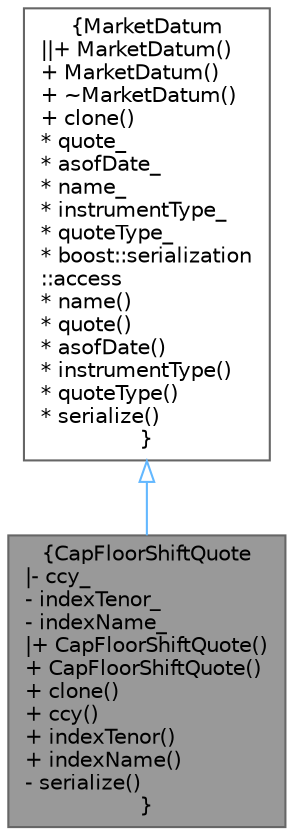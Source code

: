 digraph "CapFloorShiftQuote"
{
 // INTERACTIVE_SVG=YES
 // LATEX_PDF_SIZE
  bgcolor="transparent";
  edge [fontname=Helvetica,fontsize=10,labelfontname=Helvetica,labelfontsize=10];
  node [fontname=Helvetica,fontsize=10,shape=box,height=0.2,width=0.4];
  Node1 [label="{CapFloorShiftQuote\n|- ccy_\l- indexTenor_\l- indexName_\l|+ CapFloorShiftQuote()\l+ CapFloorShiftQuote()\l+ clone()\l+ ccy()\l+ indexTenor()\l+ indexName()\l- serialize()\l}",height=0.2,width=0.4,color="gray40", fillcolor="grey60", style="filled", fontcolor="black",tooltip="Shift data class (for SLN cap/floor volatilities)"];
  Node2 -> Node1 [dir="back",color="steelblue1",style="solid",arrowtail="onormal"];
  Node2 [label="{MarketDatum\n||+ MarketDatum()\l+ MarketDatum()\l+ ~MarketDatum()\l+ clone()\l* quote_\l* asofDate_\l* name_\l* instrumentType_\l* quoteType_\l* boost::serialization\l::access\l* name()\l* quote()\l* asofDate()\l* instrumentType()\l* quoteType()\l* serialize()\l}",height=0.2,width=0.4,color="gray40", fillcolor="white", style="filled",URL="$classore_1_1data_1_1_market_datum.html",tooltip="Base market data class."];
}
